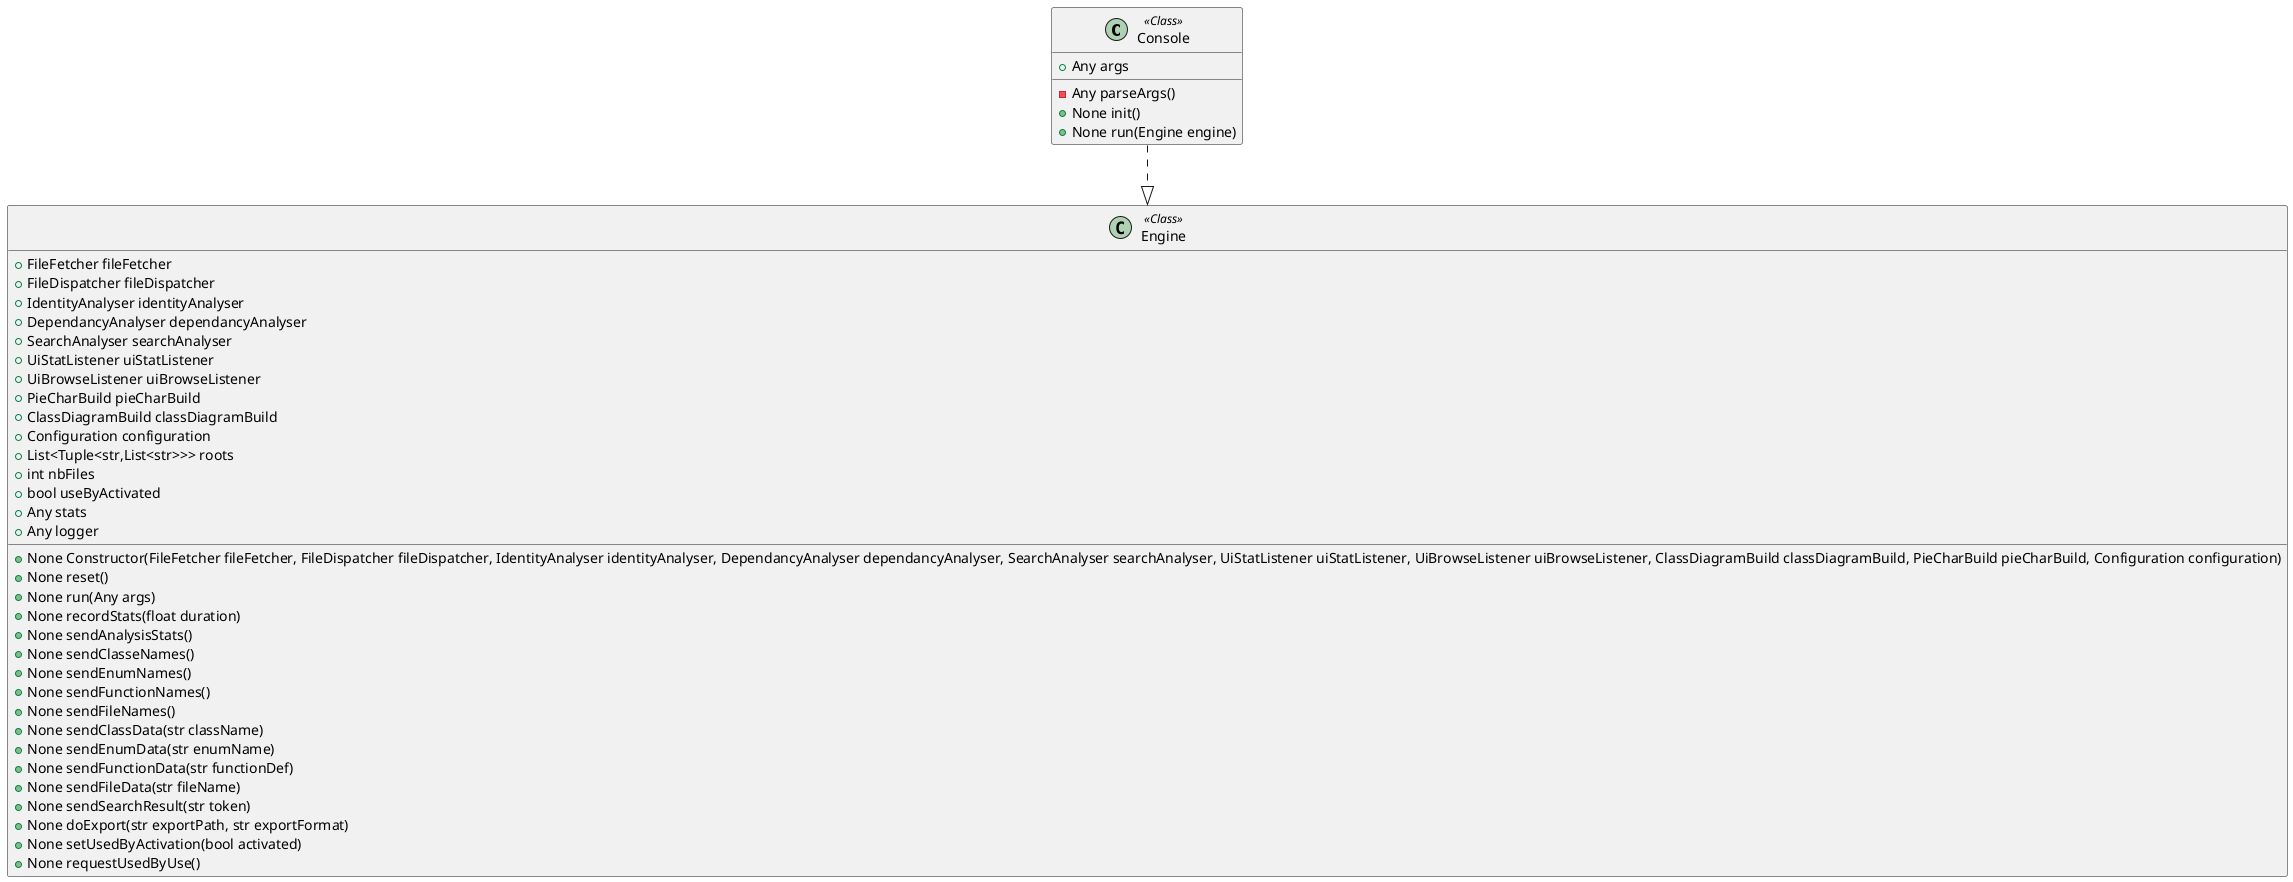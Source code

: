 @startuml
class Console <<Class>>
{
+ Any args
-Any parseArgs()
+None init()
+None run(Engine engine)
}
class Engine <<Class>>
{
+ FileFetcher fileFetcher
+ FileDispatcher fileDispatcher
+ IdentityAnalyser identityAnalyser
+ DependancyAnalyser dependancyAnalyser
+ SearchAnalyser searchAnalyser
+ UiStatListener uiStatListener
+ UiBrowseListener uiBrowseListener
+ PieCharBuild pieCharBuild
+ ClassDiagramBuild classDiagramBuild
+ Configuration configuration
+ List<Tuple<str,List<str>>> roots
+ int nbFiles
+ bool useByActivated
+ Any stats
+ Any logger
+None Constructor(FileFetcher fileFetcher, FileDispatcher fileDispatcher, IdentityAnalyser identityAnalyser, DependancyAnalyser dependancyAnalyser, SearchAnalyser searchAnalyser, UiStatListener uiStatListener, UiBrowseListener uiBrowseListener, ClassDiagramBuild classDiagramBuild, PieCharBuild pieCharBuild, Configuration configuration)
+None reset()
+None run(Any args)
+None recordStats(float duration)
+None sendAnalysisStats()
+None sendClasseNames()
+None sendEnumNames()
+None sendFunctionNames()
+None sendFileNames()
+None sendClassData(str className)
+None sendEnumData(str enumName)
+None sendFunctionData(str functionDef)
+None sendFileData(str fileName)
+None sendSearchResult(str token)
+None doExport(str exportPath, str exportFormat)
+None setUsedByActivation(bool activated)
+None requestUsedByUse()
}
Console ..|> Engine
@enduml
